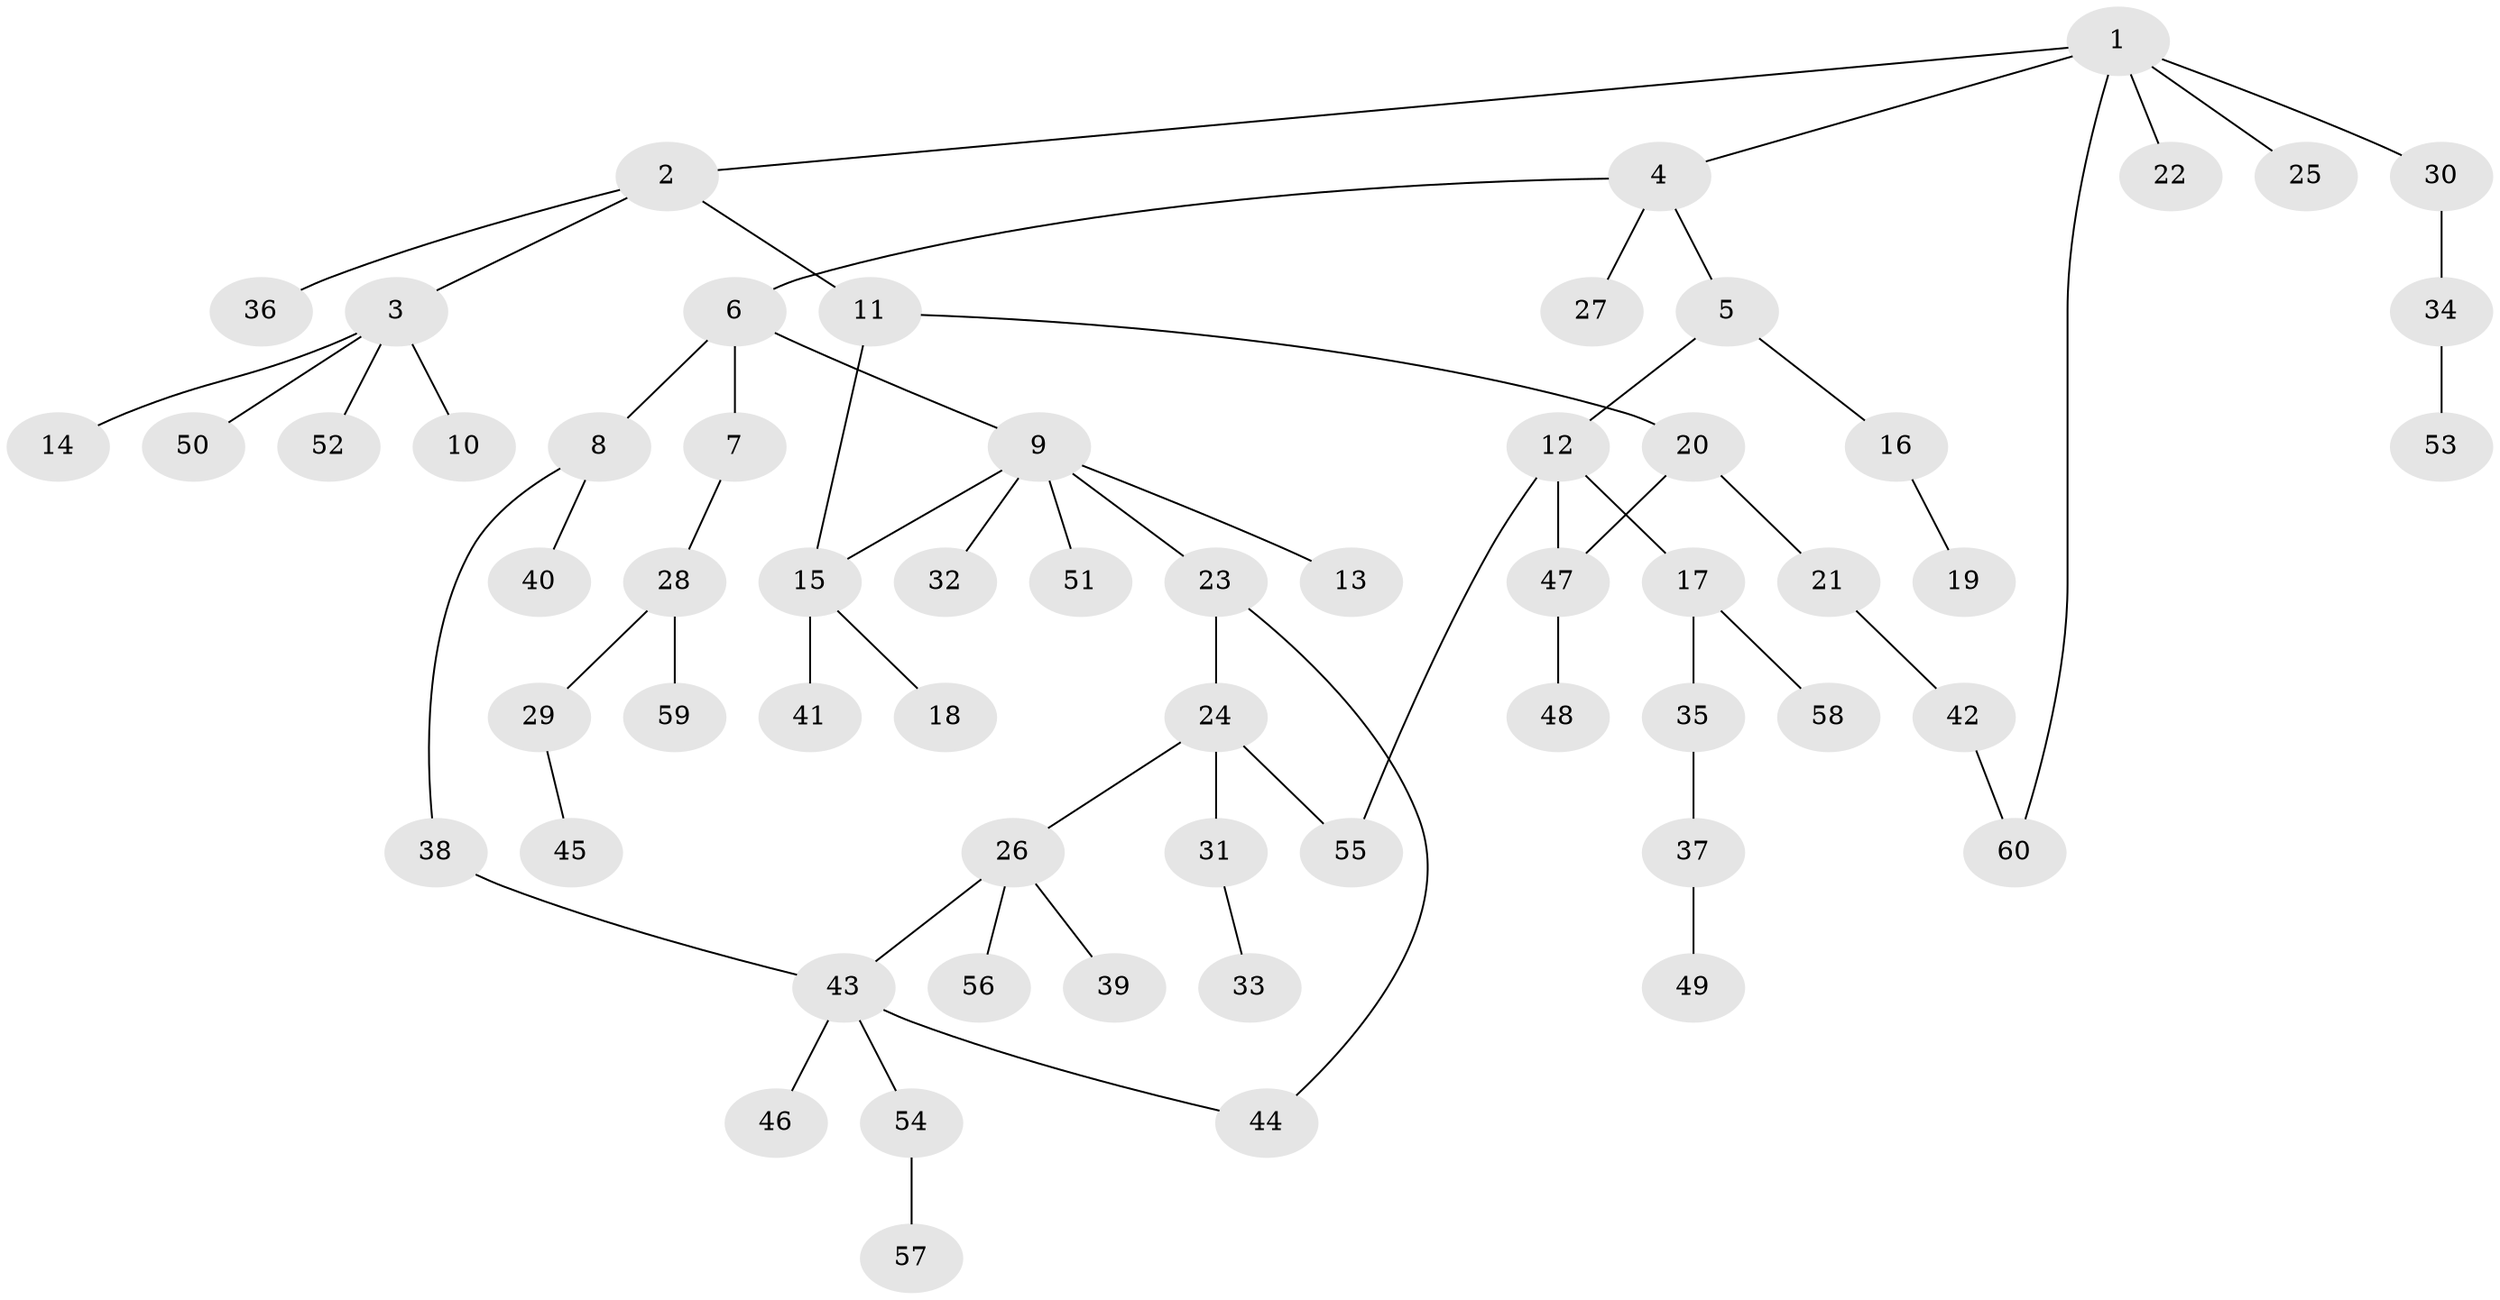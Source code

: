 // coarse degree distribution, {8: 0.02564102564102564, 4: 0.07692307692307693, 5: 0.1282051282051282, 3: 0.10256410256410256, 1: 0.5384615384615384, 2: 0.1282051282051282}
// Generated by graph-tools (version 1.1) at 2025/23/03/03/25 07:23:30]
// undirected, 60 vertices, 65 edges
graph export_dot {
graph [start="1"]
  node [color=gray90,style=filled];
  1;
  2;
  3;
  4;
  5;
  6;
  7;
  8;
  9;
  10;
  11;
  12;
  13;
  14;
  15;
  16;
  17;
  18;
  19;
  20;
  21;
  22;
  23;
  24;
  25;
  26;
  27;
  28;
  29;
  30;
  31;
  32;
  33;
  34;
  35;
  36;
  37;
  38;
  39;
  40;
  41;
  42;
  43;
  44;
  45;
  46;
  47;
  48;
  49;
  50;
  51;
  52;
  53;
  54;
  55;
  56;
  57;
  58;
  59;
  60;
  1 -- 2;
  1 -- 4;
  1 -- 22;
  1 -- 25;
  1 -- 30;
  1 -- 60;
  2 -- 3;
  2 -- 11;
  2 -- 36;
  3 -- 10;
  3 -- 14;
  3 -- 50;
  3 -- 52;
  4 -- 5;
  4 -- 6;
  4 -- 27;
  5 -- 12;
  5 -- 16;
  6 -- 7;
  6 -- 8;
  6 -- 9;
  7 -- 28;
  8 -- 38;
  8 -- 40;
  9 -- 13;
  9 -- 23;
  9 -- 32;
  9 -- 51;
  9 -- 15;
  11 -- 15;
  11 -- 20;
  12 -- 17;
  12 -- 47;
  12 -- 55;
  15 -- 18;
  15 -- 41;
  16 -- 19;
  17 -- 35;
  17 -- 58;
  20 -- 21;
  20 -- 47;
  21 -- 42;
  23 -- 24;
  23 -- 44;
  24 -- 26;
  24 -- 31;
  24 -- 55;
  26 -- 39;
  26 -- 56;
  26 -- 43;
  28 -- 29;
  28 -- 59;
  29 -- 45;
  30 -- 34;
  31 -- 33;
  34 -- 53;
  35 -- 37;
  37 -- 49;
  38 -- 43;
  42 -- 60;
  43 -- 44;
  43 -- 46;
  43 -- 54;
  47 -- 48;
  54 -- 57;
}
